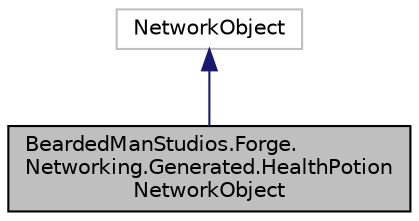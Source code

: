 digraph "BeardedManStudios.Forge.Networking.Generated.HealthPotionNetworkObject"
{
 // LATEX_PDF_SIZE
  edge [fontname="Helvetica",fontsize="10",labelfontname="Helvetica",labelfontsize="10"];
  node [fontname="Helvetica",fontsize="10",shape=record];
  Node0 [label="BeardedManStudios.Forge.\lNetworking.Generated.HealthPotion\lNetworkObject",height=0.2,width=0.4,color="black", fillcolor="grey75", style="filled", fontcolor="black",tooltip=" "];
  Node1 -> Node0 [dir="back",color="midnightblue",fontsize="10",style="solid",fontname="Helvetica"];
  Node1 [label="NetworkObject",height=0.2,width=0.4,color="grey75", fillcolor="white", style="filled",tooltip=" "];
}
